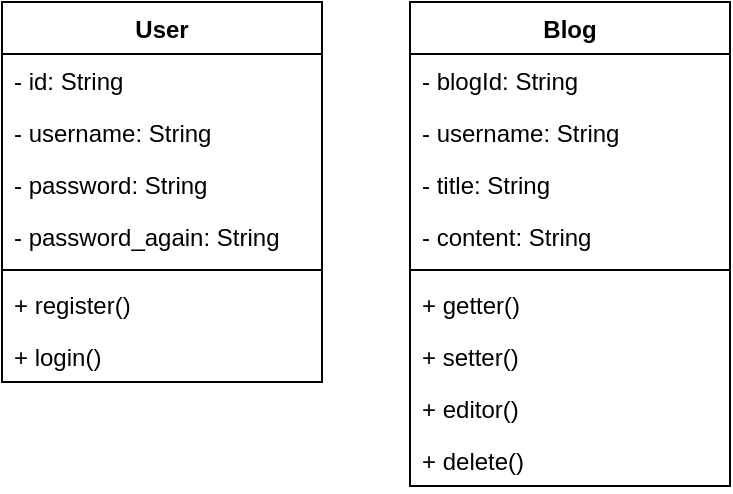 <mxfile version="18.1.2" type="device"><diagram id="zRhynXQeZqjiwi_pxR_h" name="Page-1"><mxGraphModel dx="868" dy="482" grid="1" gridSize="10" guides="1" tooltips="1" connect="1" arrows="1" fold="1" page="1" pageScale="1" pageWidth="827" pageHeight="1169" math="0" shadow="0"><root><mxCell id="0"/><mxCell id="1" parent="0"/><mxCell id="BGDfD64KPP-HDOuQ34qw-1" value="User" style="swimlane;fontStyle=1;align=center;verticalAlign=top;childLayout=stackLayout;horizontal=1;startSize=26;horizontalStack=0;resizeParent=1;resizeParentMax=0;resizeLast=0;collapsible=1;marginBottom=0;" parent="1" vertex="1"><mxGeometry x="50" y="40" width="160" height="190" as="geometry"><mxRectangle x="40" y="40" width="60" height="26" as="alternateBounds"/></mxGeometry></mxCell><mxCell id="U4o_d2_peSZYe-5fcDGZ-3" value="- id: String" style="text;strokeColor=none;fillColor=none;align=left;verticalAlign=top;spacingLeft=4;spacingRight=4;overflow=hidden;rotatable=0;points=[[0,0.5],[1,0.5]];portConstraint=eastwest;" parent="BGDfD64KPP-HDOuQ34qw-1" vertex="1"><mxGeometry y="26" width="160" height="26" as="geometry"/></mxCell><mxCell id="BGDfD64KPP-HDOuQ34qw-2" value="- username: String" style="text;strokeColor=none;fillColor=none;align=left;verticalAlign=top;spacingLeft=4;spacingRight=4;overflow=hidden;rotatable=0;points=[[0,0.5],[1,0.5]];portConstraint=eastwest;" parent="BGDfD64KPP-HDOuQ34qw-1" vertex="1"><mxGeometry y="52" width="160" height="26" as="geometry"/></mxCell><mxCell id="BGDfD64KPP-HDOuQ34qw-9" value="- password: String" style="text;strokeColor=none;fillColor=none;align=left;verticalAlign=top;spacingLeft=4;spacingRight=4;overflow=hidden;rotatable=0;points=[[0,0.5],[1,0.5]];portConstraint=eastwest;" parent="BGDfD64KPP-HDOuQ34qw-1" vertex="1"><mxGeometry y="78" width="160" height="26" as="geometry"/></mxCell><mxCell id="U4o_d2_peSZYe-5fcDGZ-4" value="- password_again: String" style="text;strokeColor=none;fillColor=none;align=left;verticalAlign=top;spacingLeft=4;spacingRight=4;overflow=hidden;rotatable=0;points=[[0,0.5],[1,0.5]];portConstraint=eastwest;" parent="BGDfD64KPP-HDOuQ34qw-1" vertex="1"><mxGeometry y="104" width="160" height="26" as="geometry"/></mxCell><mxCell id="BGDfD64KPP-HDOuQ34qw-3" value="" style="line;strokeWidth=1;fillColor=none;align=left;verticalAlign=middle;spacingTop=-1;spacingLeft=3;spacingRight=3;rotatable=0;labelPosition=right;points=[];portConstraint=eastwest;" parent="BGDfD64KPP-HDOuQ34qw-1" vertex="1"><mxGeometry y="130" width="160" height="8" as="geometry"/></mxCell><mxCell id="BGDfD64KPP-HDOuQ34qw-20" value="+ register()" style="text;strokeColor=none;fillColor=none;align=left;verticalAlign=top;spacingLeft=4;spacingRight=4;overflow=hidden;rotatable=0;points=[[0,0.5],[1,0.5]];portConstraint=eastwest;" parent="BGDfD64KPP-HDOuQ34qw-1" vertex="1"><mxGeometry y="138" width="160" height="26" as="geometry"/></mxCell><mxCell id="BGDfD64KPP-HDOuQ34qw-4" value="+ login()" style="text;strokeColor=none;fillColor=none;align=left;verticalAlign=top;spacingLeft=4;spacingRight=4;overflow=hidden;rotatable=0;points=[[0,0.5],[1,0.5]];portConstraint=eastwest;" parent="BGDfD64KPP-HDOuQ34qw-1" vertex="1"><mxGeometry y="164" width="160" height="26" as="geometry"/></mxCell><mxCell id="BGDfD64KPP-HDOuQ34qw-23" value="Blog" style="swimlane;fontStyle=1;align=center;verticalAlign=top;childLayout=stackLayout;horizontal=1;startSize=26;horizontalStack=0;resizeParent=1;resizeParentMax=0;resizeLast=0;collapsible=1;marginBottom=0;" parent="1" vertex="1"><mxGeometry x="254" y="40" width="160" height="242" as="geometry"><mxRectangle x="40" y="40" width="60" height="26" as="alternateBounds"/></mxGeometry></mxCell><mxCell id="BGDfD64KPP-HDOuQ34qw-25" value="- blogId: String " style="text;strokeColor=none;fillColor=none;align=left;verticalAlign=top;spacingLeft=4;spacingRight=4;overflow=hidden;rotatable=0;points=[[0,0.5],[1,0.5]];portConstraint=eastwest;" parent="BGDfD64KPP-HDOuQ34qw-23" vertex="1"><mxGeometry y="26" width="160" height="26" as="geometry"/></mxCell><mxCell id="6EiQrblen8m3y7tmwyoI-2" value="- username: String" style="text;strokeColor=none;fillColor=none;align=left;verticalAlign=top;spacingLeft=4;spacingRight=4;overflow=hidden;rotatable=0;points=[[0,0.5],[1,0.5]];portConstraint=eastwest;" vertex="1" parent="BGDfD64KPP-HDOuQ34qw-23"><mxGeometry y="52" width="160" height="26" as="geometry"/></mxCell><mxCell id="U4o_d2_peSZYe-5fcDGZ-6" value="- title: String " style="text;strokeColor=none;fillColor=none;align=left;verticalAlign=top;spacingLeft=4;spacingRight=4;overflow=hidden;rotatable=0;points=[[0,0.5],[1,0.5]];portConstraint=eastwest;" parent="BGDfD64KPP-HDOuQ34qw-23" vertex="1"><mxGeometry y="78" width="160" height="26" as="geometry"/></mxCell><mxCell id="BGDfD64KPP-HDOuQ34qw-33" value="- content: String " style="text;strokeColor=none;fillColor=none;align=left;verticalAlign=top;spacingLeft=4;spacingRight=4;overflow=hidden;rotatable=0;points=[[0,0.5],[1,0.5]];portConstraint=eastwest;" parent="BGDfD64KPP-HDOuQ34qw-23" vertex="1"><mxGeometry y="104" width="160" height="26" as="geometry"/></mxCell><mxCell id="BGDfD64KPP-HDOuQ34qw-26" value="" style="line;strokeWidth=1;fillColor=none;align=left;verticalAlign=middle;spacingTop=-1;spacingLeft=3;spacingRight=3;rotatable=0;labelPosition=right;points=[];portConstraint=eastwest;" parent="BGDfD64KPP-HDOuQ34qw-23" vertex="1"><mxGeometry y="130" width="160" height="8" as="geometry"/></mxCell><mxCell id="BGDfD64KPP-HDOuQ34qw-34" value="+ getter()" style="text;strokeColor=none;fillColor=none;align=left;verticalAlign=top;spacingLeft=4;spacingRight=4;overflow=hidden;rotatable=0;points=[[0,0.5],[1,0.5]];portConstraint=eastwest;" parent="BGDfD64KPP-HDOuQ34qw-23" vertex="1"><mxGeometry y="138" width="160" height="26" as="geometry"/></mxCell><mxCell id="BGDfD64KPP-HDOuQ34qw-35" value="+ setter()" style="text;strokeColor=none;fillColor=none;align=left;verticalAlign=top;spacingLeft=4;spacingRight=4;overflow=hidden;rotatable=0;points=[[0,0.5],[1,0.5]];portConstraint=eastwest;" parent="BGDfD64KPP-HDOuQ34qw-23" vertex="1"><mxGeometry y="164" width="160" height="26" as="geometry"/></mxCell><mxCell id="BGDfD64KPP-HDOuQ34qw-41" value="+ editor()" style="text;strokeColor=none;fillColor=none;align=left;verticalAlign=top;spacingLeft=4;spacingRight=4;overflow=hidden;rotatable=0;points=[[0,0.5],[1,0.5]];portConstraint=eastwest;" parent="BGDfD64KPP-HDOuQ34qw-23" vertex="1"><mxGeometry y="190" width="160" height="26" as="geometry"/></mxCell><mxCell id="U4o_d2_peSZYe-5fcDGZ-9" value="+ delete()" style="text;strokeColor=none;fillColor=none;align=left;verticalAlign=top;spacingLeft=4;spacingRight=4;overflow=hidden;rotatable=0;points=[[0,0.5],[1,0.5]];portConstraint=eastwest;" parent="BGDfD64KPP-HDOuQ34qw-23" vertex="1"><mxGeometry y="216" width="160" height="26" as="geometry"/></mxCell></root></mxGraphModel></diagram></mxfile>